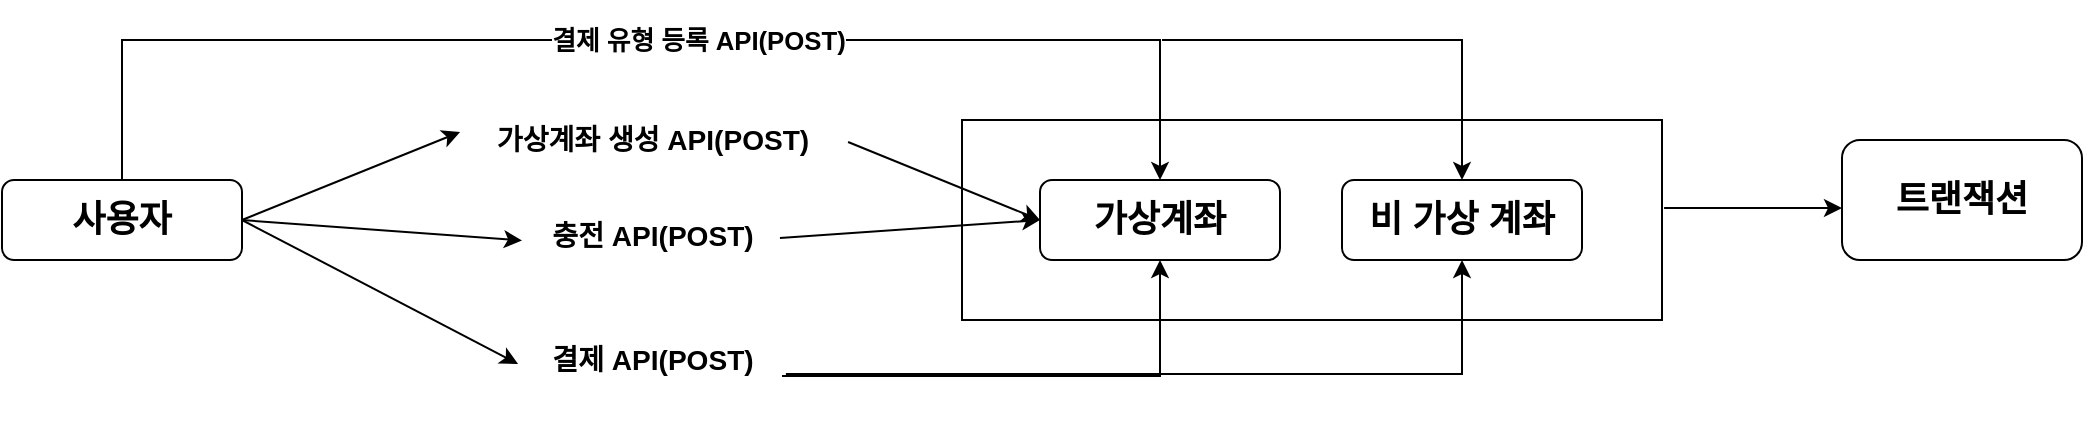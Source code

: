 <mxfile version="21.2.3" type="github">
  <diagram id="C5RBs43oDa-KdzZeNtuy" name="Page-1">
    <mxGraphModel dx="1434" dy="739" grid="1" gridSize="10" guides="1" tooltips="1" connect="1" arrows="1" fold="1" page="1" pageScale="1" pageWidth="827" pageHeight="1169" math="0" shadow="0">
      <root>
        <mxCell id="WIyWlLk6GJQsqaUBKTNV-0" />
        <mxCell id="WIyWlLk6GJQsqaUBKTNV-1" parent="WIyWlLk6GJQsqaUBKTNV-0" />
        <mxCell id="TbvAZddnH93Szv7DOew2-26" value="" style="rounded=0;whiteSpace=wrap;html=1;" vertex="1" parent="WIyWlLk6GJQsqaUBKTNV-1">
          <mxGeometry x="630" y="240" width="350" height="100" as="geometry" />
        </mxCell>
        <mxCell id="WIyWlLk6GJQsqaUBKTNV-3" value="&lt;h2&gt;&lt;font face=&quot;Lucida Console&quot;&gt;사용자&lt;/font&gt;&lt;/h2&gt;" style="rounded=1;whiteSpace=wrap;html=1;fontSize=12;glass=0;strokeWidth=1;shadow=0;" parent="WIyWlLk6GJQsqaUBKTNV-1" vertex="1">
          <mxGeometry x="150" y="270" width="120" height="40" as="geometry" />
        </mxCell>
        <mxCell id="TbvAZddnH93Szv7DOew2-3" value="" style="endArrow=classic;html=1;rounded=0;exitX=0.5;exitY=0;exitDx=0;exitDy=0;entryX=0.5;entryY=0;entryDx=0;entryDy=0;" edge="1" parent="WIyWlLk6GJQsqaUBKTNV-1" source="WIyWlLk6GJQsqaUBKTNV-3" target="WIyWlLk6GJQsqaUBKTNV-7">
          <mxGeometry relative="1" as="geometry">
            <mxPoint x="323" y="400" as="sourcePoint" />
            <mxPoint x="750" y="150" as="targetPoint" />
            <Array as="points">
              <mxPoint x="210" y="200" />
              <mxPoint x="329" y="200" />
              <mxPoint x="489" y="200" />
              <mxPoint x="639" y="200" />
              <mxPoint x="729" y="200" />
            </Array>
          </mxGeometry>
        </mxCell>
        <mxCell id="TbvAZddnH93Szv7DOew2-4" value="&lt;h3&gt;결제 유형 등록 API(POST)&lt;/h3&gt;" style="edgeLabel;resizable=0;html=1;align=center;verticalAlign=middle;" connectable="0" vertex="1" parent="TbvAZddnH93Szv7DOew2-3">
          <mxGeometry relative="1" as="geometry">
            <mxPoint x="28" as="offset" />
          </mxGeometry>
        </mxCell>
        <mxCell id="WIyWlLk6GJQsqaUBKTNV-7" value="&lt;h2&gt;가상계좌&lt;/h2&gt;" style="rounded=1;whiteSpace=wrap;html=1;fontSize=12;glass=0;strokeWidth=1;shadow=0;movable=1;resizable=1;rotatable=1;deletable=1;editable=1;locked=0;connectable=1;container=0;" parent="WIyWlLk6GJQsqaUBKTNV-1" vertex="1">
          <mxGeometry x="669" y="270" width="120" height="40" as="geometry" />
        </mxCell>
        <mxCell id="WIyWlLk6GJQsqaUBKTNV-12" value="&lt;h2&gt;비 가상 계좌&lt;/h2&gt;" style="rounded=1;whiteSpace=wrap;html=1;fontSize=12;glass=0;strokeWidth=1;shadow=0;movable=1;resizable=1;rotatable=1;deletable=1;editable=1;locked=0;connectable=1;container=0;" parent="WIyWlLk6GJQsqaUBKTNV-1" vertex="1">
          <mxGeometry x="820" y="270" width="120" height="40" as="geometry" />
        </mxCell>
        <mxCell id="TbvAZddnH93Szv7DOew2-22" value="" style="endArrow=classic;html=1;rounded=0;entryX=0.5;entryY=0;entryDx=0;entryDy=0;" edge="1" parent="WIyWlLk6GJQsqaUBKTNV-1" target="WIyWlLk6GJQsqaUBKTNV-12">
          <mxGeometry width="50" height="50" relative="1" as="geometry">
            <mxPoint x="730" y="200" as="sourcePoint" />
            <mxPoint x="890" y="270" as="targetPoint" />
            <Array as="points">
              <mxPoint x="840" y="200" />
              <mxPoint x="880" y="200" />
            </Array>
          </mxGeometry>
        </mxCell>
        <mxCell id="TbvAZddnH93Szv7DOew2-29" value="" style="endArrow=classic;html=1;rounded=0;exitX=1;exitY=0.5;exitDx=0;exitDy=0;entryX=-0.005;entryY=0.433;entryDx=0;entryDy=0;entryPerimeter=0;" edge="1" parent="WIyWlLk6GJQsqaUBKTNV-1" source="WIyWlLk6GJQsqaUBKTNV-3" target="TbvAZddnH93Szv7DOew2-40">
          <mxGeometry width="50" height="50" relative="1" as="geometry">
            <mxPoint x="510" y="360" as="sourcePoint" />
            <mxPoint x="364" y="292.5" as="targetPoint" />
          </mxGeometry>
        </mxCell>
        <mxCell id="TbvAZddnH93Szv7DOew2-30" value="" style="endArrow=classic;html=1;rounded=0;exitX=1.016;exitY=0.517;exitDx=0;exitDy=0;entryX=0;entryY=0.5;entryDx=0;entryDy=0;exitPerimeter=0;" edge="1" parent="WIyWlLk6GJQsqaUBKTNV-1" source="TbvAZddnH93Szv7DOew2-40" target="WIyWlLk6GJQsqaUBKTNV-7">
          <mxGeometry width="50" height="50" relative="1" as="geometry">
            <mxPoint x="534" y="292.5" as="sourcePoint" />
            <mxPoint x="560" y="310" as="targetPoint" />
          </mxGeometry>
        </mxCell>
        <mxCell id="TbvAZddnH93Szv7DOew2-31" value="" style="endArrow=classic;html=1;rounded=0;" edge="1" parent="WIyWlLk6GJQsqaUBKTNV-1" target="TbvAZddnH93Szv7DOew2-41">
          <mxGeometry width="50" height="50" relative="1" as="geometry">
            <mxPoint x="270" y="290" as="sourcePoint" />
            <mxPoint x="400" y="290" as="targetPoint" />
          </mxGeometry>
        </mxCell>
        <mxCell id="TbvAZddnH93Szv7DOew2-32" value="" style="endArrow=classic;html=1;rounded=0;exitX=0.992;exitY=0.414;exitDx=0;exitDy=0;entryX=0;entryY=0.5;entryDx=0;entryDy=0;exitPerimeter=0;" edge="1" parent="WIyWlLk6GJQsqaUBKTNV-1" source="TbvAZddnH93Szv7DOew2-41" target="WIyWlLk6GJQsqaUBKTNV-7">
          <mxGeometry width="50" height="50" relative="1" as="geometry">
            <mxPoint x="532.98" y="335.13" as="sourcePoint" />
            <mxPoint x="560" y="310" as="targetPoint" />
          </mxGeometry>
        </mxCell>
        <mxCell id="TbvAZddnH93Szv7DOew2-34" value="" style="endArrow=classic;html=1;rounded=0;exitX=1;exitY=0.633;exitDx=0;exitDy=0;entryX=0.5;entryY=1;entryDx=0;entryDy=0;exitPerimeter=0;" edge="1" parent="WIyWlLk6GJQsqaUBKTNV-1" source="TbvAZddnH93Szv7DOew2-42" target="WIyWlLk6GJQsqaUBKTNV-7">
          <mxGeometry width="50" height="50" relative="1" as="geometry">
            <mxPoint x="534" y="365" as="sourcePoint" />
            <mxPoint x="560" y="280" as="targetPoint" />
            <Array as="points">
              <mxPoint x="729" y="368" />
            </Array>
          </mxGeometry>
        </mxCell>
        <mxCell id="TbvAZddnH93Szv7DOew2-36" value="" style="endArrow=classic;html=1;rounded=0;entryX=-0.015;entryY=0.533;entryDx=0;entryDy=0;entryPerimeter=0;" edge="1" parent="WIyWlLk6GJQsqaUBKTNV-1" target="TbvAZddnH93Szv7DOew2-42">
          <mxGeometry width="50" height="50" relative="1" as="geometry">
            <mxPoint x="270" y="290" as="sourcePoint" />
            <mxPoint x="410" y="400" as="targetPoint" />
          </mxGeometry>
        </mxCell>
        <mxCell id="TbvAZddnH93Szv7DOew2-37" value="" style="endArrow=classic;html=1;rounded=0;exitX=1.015;exitY=0.617;exitDx=0;exitDy=0;exitPerimeter=0;entryX=0.5;entryY=1;entryDx=0;entryDy=0;" edge="1" parent="WIyWlLk6GJQsqaUBKTNV-1" source="TbvAZddnH93Szv7DOew2-42" target="WIyWlLk6GJQsqaUBKTNV-12">
          <mxGeometry width="50" height="50" relative="1" as="geometry">
            <mxPoint x="535.02" y="391.1" as="sourcePoint" />
            <mxPoint x="880" y="310" as="targetPoint" />
            <Array as="points">
              <mxPoint x="880" y="367" />
            </Array>
          </mxGeometry>
        </mxCell>
        <mxCell id="TbvAZddnH93Szv7DOew2-38" value="&lt;h2&gt;트랜잭션&lt;/h2&gt;" style="rounded=1;whiteSpace=wrap;html=1;" vertex="1" parent="WIyWlLk6GJQsqaUBKTNV-1">
          <mxGeometry x="1070" y="250" width="120" height="60" as="geometry" />
        </mxCell>
        <mxCell id="TbvAZddnH93Szv7DOew2-39" value="" style="endArrow=classic;html=1;rounded=0;exitX=1.003;exitY=0.44;exitDx=0;exitDy=0;exitPerimeter=0;" edge="1" parent="WIyWlLk6GJQsqaUBKTNV-1" source="TbvAZddnH93Szv7DOew2-26">
          <mxGeometry width="50" height="50" relative="1" as="geometry">
            <mxPoint x="510" y="330" as="sourcePoint" />
            <mxPoint x="1070" y="284" as="targetPoint" />
          </mxGeometry>
        </mxCell>
        <mxCell id="TbvAZddnH93Szv7DOew2-40" value="&lt;h3&gt;가상계좌 생성 API(POST)&lt;/h3&gt;" style="text;html=1;align=center;verticalAlign=middle;resizable=0;points=[];autosize=1;strokeColor=none;fillColor=none;" vertex="1" parent="WIyWlLk6GJQsqaUBKTNV-1">
          <mxGeometry x="380" y="220" width="190" height="60" as="geometry" />
        </mxCell>
        <mxCell id="TbvAZddnH93Szv7DOew2-41" value="&lt;h3&gt;충전 API(POST)&lt;/h3&gt;&lt;div&gt;&lt;br&gt;&lt;/div&gt;" style="text;html=1;align=center;verticalAlign=middle;resizable=0;points=[];autosize=1;strokeColor=none;fillColor=none;" vertex="1" parent="WIyWlLk6GJQsqaUBKTNV-1">
          <mxGeometry x="410" y="270" width="130" height="70" as="geometry" />
        </mxCell>
        <mxCell id="TbvAZddnH93Szv7DOew2-42" value="&lt;h3&gt;결제 API(POST)&lt;/h3&gt;" style="text;html=1;align=center;verticalAlign=middle;resizable=0;points=[];autosize=1;strokeColor=none;fillColor=none;" vertex="1" parent="WIyWlLk6GJQsqaUBKTNV-1">
          <mxGeometry x="410" y="330" width="130" height="60" as="geometry" />
        </mxCell>
      </root>
    </mxGraphModel>
  </diagram>
</mxfile>
